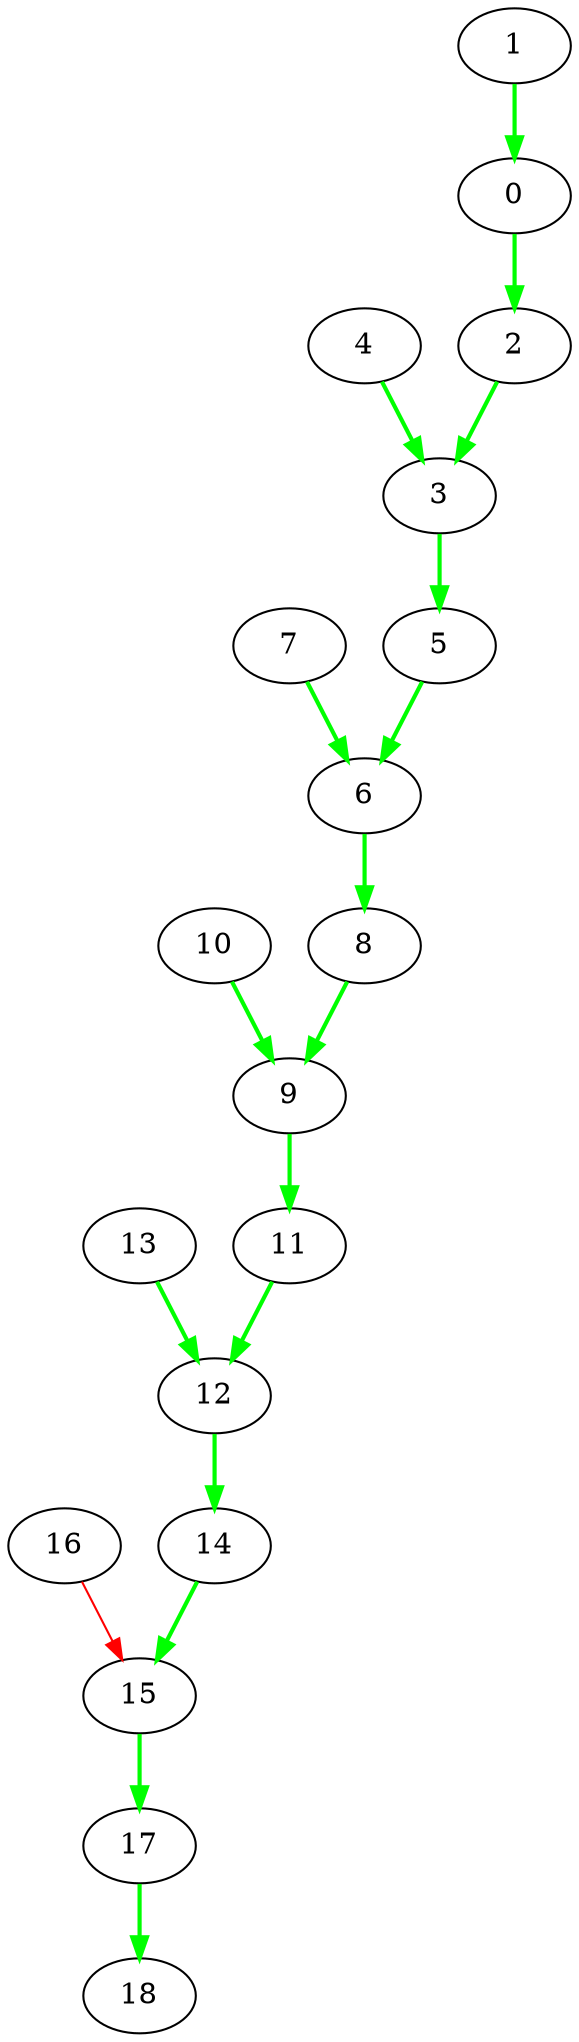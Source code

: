 digraph {
  0 [label="0", color=black];
  1 -> 0 [label="", color=green, penwidth=2];
  7 [label="7", color=black];
  14 [label="14", color=black];
  12 -> 14 [label="", color=green, penwidth=2];
  2 [label="2", color=black];
  0 -> 2 [label="", color=green, penwidth=2];
  9 [label="9", color=black];
  8 -> 9 [label="", color=green, penwidth=2];
  10 -> 9 [label="", color=green, penwidth=2];
  16 [label="16", color=black];
  4 [label="4", color=black];
  11 [label="11", color=black];
  9 -> 11 [label="", color=green, penwidth=2];
  18 [label="18", color=black];
  17 -> 18 [label="", color=green, penwidth=2];
  6 [label="6", color=black];
  5 -> 6 [label="", color=green, penwidth=2];
  7 -> 6 [label="", color=green, penwidth=2];
  13 [label="13", color=black];
  1 [label="1", color=black];
  8 [label="8", color=black];
  6 -> 8 [label="", color=green, penwidth=2];
  15 [label="15", color=black];
  14 -> 15 [label="", color=green, penwidth=2];
  16 -> 15 [label="", color=red];
  3 [label="3", color=black];
  2 -> 3 [label="", color=green, penwidth=2];
  4 -> 3 [label="", color=green, penwidth=2];
  10 [label="10", color=black];
  17 [label="17", color=black];
  15 -> 17 [label="", color=green, penwidth=2];
  5 [label="5", color=black];
  3 -> 5 [label="", color=green, penwidth=2];
  12 [label="12", color=black];
  11 -> 12 [label="", color=green, penwidth=2];
  13 -> 12 [label="", color=green, penwidth=2];
}
